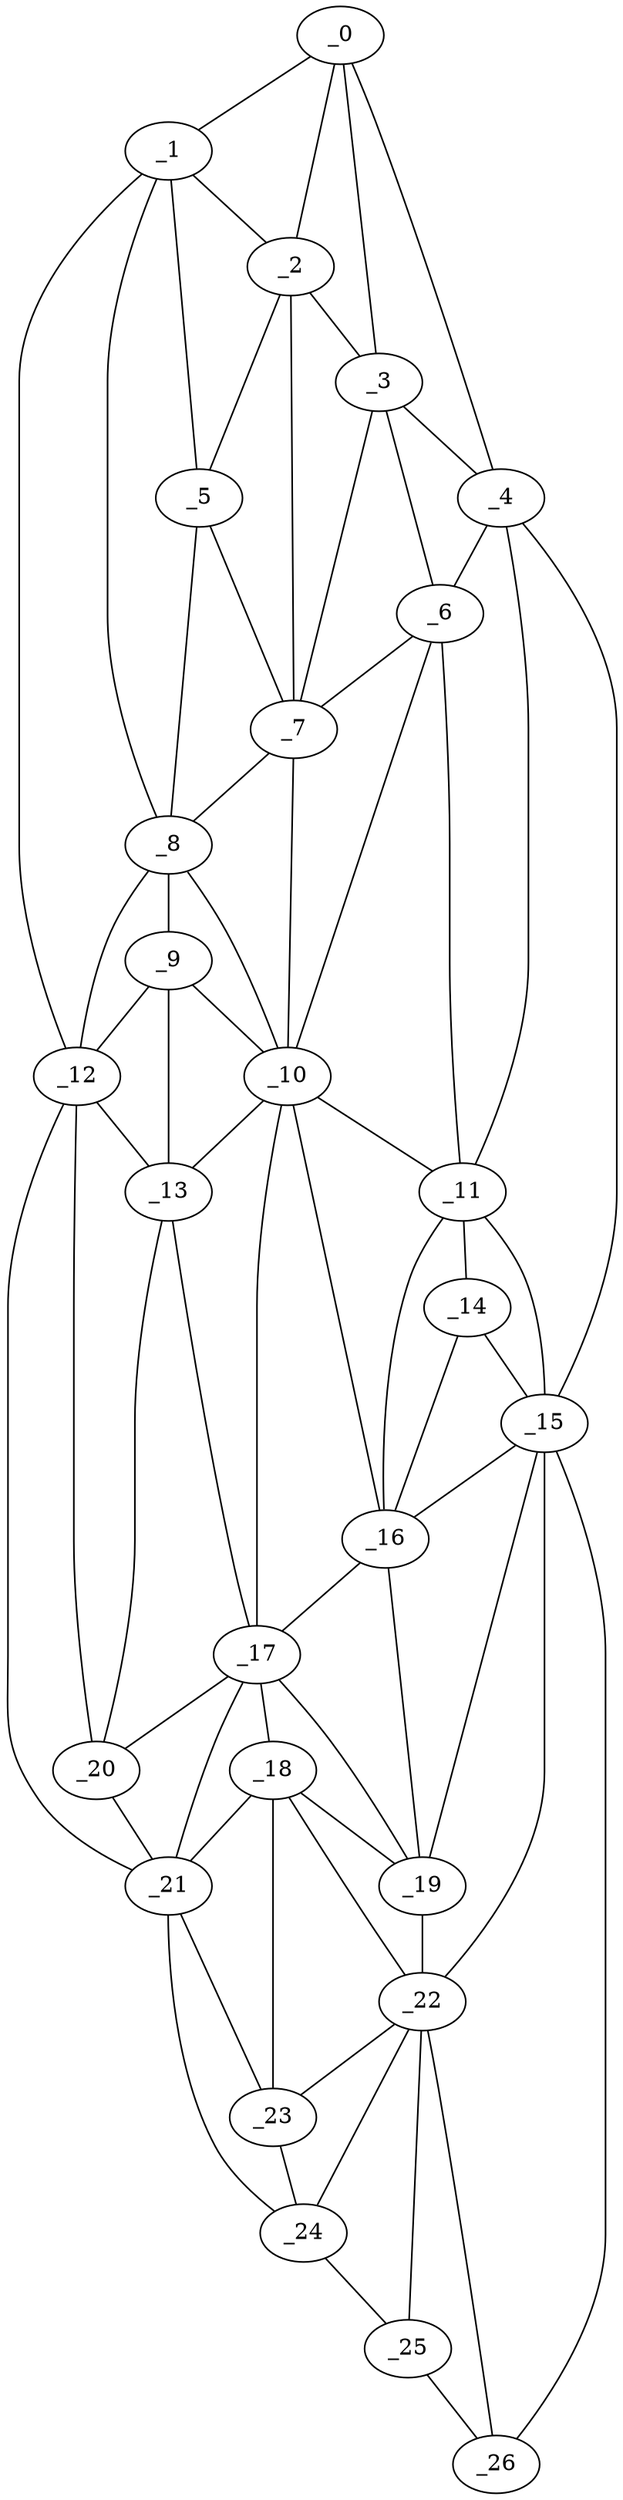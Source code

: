 graph "obj100__165.gxl" {
	_0	 [x=1,
		y=79];
	_1	 [x=7,
		y=37];
	_0 -- _1	 [valence=1];
	_2	 [x=18,
		y=52];
	_0 -- _2	 [valence=2];
	_3	 [x=19,
		y=71];
	_0 -- _3	 [valence=1];
	_4	 [x=19,
		y=86];
	_0 -- _4	 [valence=1];
	_1 -- _2	 [valence=1];
	_5	 [x=27,
		y=43];
	_1 -- _5	 [valence=2];
	_8	 [x=37,
		y=41];
	_1 -- _8	 [valence=1];
	_12	 [x=53,
		y=33];
	_1 -- _12	 [valence=1];
	_2 -- _3	 [valence=2];
	_2 -- _5	 [valence=2];
	_7	 [x=31,
		y=65];
	_2 -- _7	 [valence=2];
	_3 -- _4	 [valence=2];
	_6	 [x=30,
		y=72];
	_3 -- _6	 [valence=2];
	_3 -- _7	 [valence=2];
	_4 -- _6	 [valence=2];
	_11	 [x=49,
		y=78];
	_4 -- _11	 [valence=2];
	_15	 [x=58,
		y=83];
	_4 -- _15	 [valence=1];
	_5 -- _7	 [valence=2];
	_5 -- _8	 [valence=2];
	_6 -- _7	 [valence=1];
	_10	 [x=45,
		y=61];
	_6 -- _10	 [valence=2];
	_6 -- _11	 [valence=2];
	_7 -- _8	 [valence=1];
	_7 -- _10	 [valence=2];
	_9	 [x=43,
		y=40];
	_8 -- _9	 [valence=2];
	_8 -- _10	 [valence=2];
	_8 -- _12	 [valence=2];
	_9 -- _10	 [valence=2];
	_9 -- _12	 [valence=2];
	_13	 [x=54,
		y=39];
	_9 -- _13	 [valence=2];
	_10 -- _11	 [valence=2];
	_10 -- _13	 [valence=1];
	_16	 [x=59,
		y=68];
	_10 -- _16	 [valence=1];
	_17	 [x=66,
		y=51];
	_10 -- _17	 [valence=2];
	_14	 [x=55,
		y=77];
	_11 -- _14	 [valence=1];
	_11 -- _15	 [valence=1];
	_11 -- _16	 [valence=2];
	_12 -- _13	 [valence=2];
	_20	 [x=70,
		y=40];
	_12 -- _20	 [valence=2];
	_21	 [x=78,
		y=41];
	_12 -- _21	 [valence=1];
	_13 -- _17	 [valence=2];
	_13 -- _20	 [valence=2];
	_14 -- _15	 [valence=2];
	_14 -- _16	 [valence=2];
	_15 -- _16	 [valence=1];
	_19	 [x=69,
		y=61];
	_15 -- _19	 [valence=1];
	_22	 [x=84,
		y=60];
	_15 -- _22	 [valence=2];
	_26	 [x=119,
		y=72];
	_15 -- _26	 [valence=1];
	_16 -- _17	 [valence=2];
	_16 -- _19	 [valence=2];
	_18	 [x=69,
		y=55];
	_17 -- _18	 [valence=2];
	_17 -- _19	 [valence=1];
	_17 -- _20	 [valence=2];
	_17 -- _21	 [valence=2];
	_18 -- _19	 [valence=1];
	_18 -- _21	 [valence=2];
	_18 -- _22	 [valence=2];
	_23	 [x=87,
		y=52];
	_18 -- _23	 [valence=2];
	_19 -- _22	 [valence=2];
	_20 -- _21	 [valence=2];
	_21 -- _23	 [valence=2];
	_24	 [x=105,
		y=53];
	_21 -- _24	 [valence=1];
	_22 -- _23	 [valence=2];
	_22 -- _24	 [valence=1];
	_25	 [x=114,
		y=63];
	_22 -- _25	 [valence=2];
	_22 -- _26	 [valence=2];
	_23 -- _24	 [valence=2];
	_24 -- _25	 [valence=1];
	_25 -- _26	 [valence=1];
}
